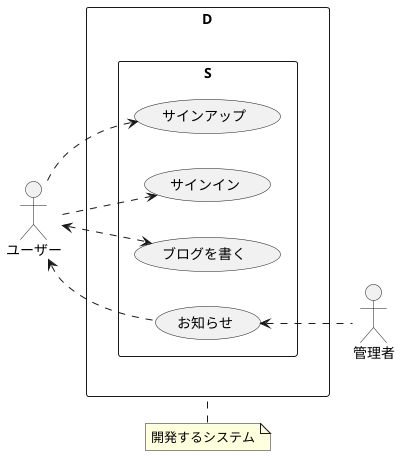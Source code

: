 @startuml
'https://plantuml.com/use-case-diagram
left to right direction

rectangle D as Develop {
    rectangle S as System {
        (サインアップ) as SignUp
        (サインイン) as SignIn
        (ブログを書く) as Blog
'        (ユーザーを探す) as Search
'        (フレンド申請する) as Entry
'        (フレンド申請を受信する) as Receive
'        (フレンド申請を承認/拒否する) as Decide
'        (チャットする) as Chat
'        ((Admin)とチャットする)
        (お知らせ) as Information
    }
}

:管理者: as Admin
:ユーザー: as User

'Admin ..> System
User ..> SignUp
User ..> SignIn
'User ..> Search
'User ..> Entry
'Receive ..> User
'User ..> Decide
'User <..> Chat
User <..> Blog
Information <.. Admin
User <.. Information

note top of Develop
    開発するシステム
end note

@enduml
